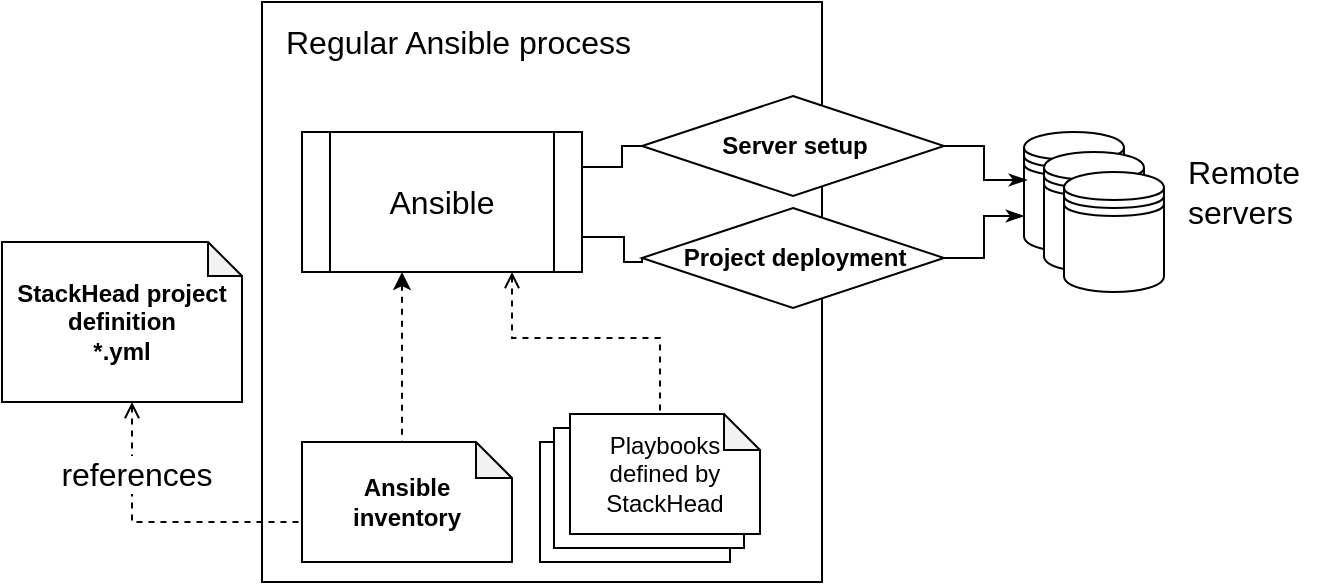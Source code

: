 <mxfile version="13.1.3" type="google"><diagram id="C5RBs43oDa-KdzZeNtuy" name="Page-1"><mxGraphModel dx="1350" dy="707" grid="1" gridSize="10" guides="1" tooltips="1" connect="1" arrows="1" fold="1" page="1" pageScale="1" pageWidth="827" pageHeight="1169" math="0" shadow="0"><root><mxCell id="WIyWlLk6GJQsqaUBKTNV-0"/><mxCell id="WIyWlLk6GJQsqaUBKTNV-1" parent="WIyWlLk6GJQsqaUBKTNV-0"/><mxCell id="EbcU9scMZbMR8u7-r8Ou-24" value="" style="rounded=0;whiteSpace=wrap;html=1;fontSize=16;align=left;" vertex="1" parent="WIyWlLk6GJQsqaUBKTNV-1"><mxGeometry x="159" y="210" width="280" height="290" as="geometry"/></mxCell><mxCell id="EbcU9scMZbMR8u7-r8Ou-22" style="edgeStyle=orthogonalEdgeStyle;rounded=0;orthogonalLoop=1;jettySize=auto;html=1;startArrow=open;startFill=0;endArrow=none;endFill=0;fontSize=16;dashed=1;exitX=0;exitY=0;exitDx=65;exitDy=80;exitPerimeter=0;" edge="1" parent="WIyWlLk6GJQsqaUBKTNV-1" source="EbcU9scMZbMR8u7-r8Ou-2" target="EbcU9scMZbMR8u7-r8Ou-4"><mxGeometry relative="1" as="geometry"><Array as="points"><mxPoint x="94" y="470"/></Array></mxGeometry></mxCell><mxCell id="EbcU9scMZbMR8u7-r8Ou-31" value="references" style="edgeLabel;html=1;align=center;verticalAlign=middle;resizable=0;points=[];fontSize=16;" vertex="1" connectable="0" parent="EbcU9scMZbMR8u7-r8Ou-22"><mxGeometry x="-0.41" y="20" relative="1" as="geometry"><mxPoint x="-18" y="-7" as="offset"/></mxGeometry></mxCell><mxCell id="EbcU9scMZbMR8u7-r8Ou-2" value="StackHead project definition&lt;br&gt;*.yml" style="shape=note;whiteSpace=wrap;html=1;backgroundOutline=1;darkOpacity=0.05;fontFamily=Helvetica;fontSize=12;fontColor=#000000;align=center;strokeColor=#000000;fillColor=#ffffff;size=17;fontStyle=1" vertex="1" parent="WIyWlLk6GJQsqaUBKTNV-1"><mxGeometry x="29" y="330" width="120" height="80" as="geometry"/></mxCell><mxCell id="EbcU9scMZbMR8u7-r8Ou-18" style="edgeStyle=orthogonalEdgeStyle;rounded=0;orthogonalLoop=1;jettySize=auto;html=1;entryX=0;entryY=0;entryDx=55;entryDy=0;entryPerimeter=0;fontSize=16;dashed=1;startArrow=classic;startFill=1;endArrow=none;endFill=0;" edge="1" parent="WIyWlLk6GJQsqaUBKTNV-1" source="EbcU9scMZbMR8u7-r8Ou-3"><mxGeometry relative="1" as="geometry"><mxPoint x="249" y="435" as="targetPoint"/><Array as="points"><mxPoint x="229" y="435"/></Array></mxGeometry></mxCell><mxCell id="EbcU9scMZbMR8u7-r8Ou-36" style="edgeStyle=orthogonalEdgeStyle;rounded=0;orthogonalLoop=1;jettySize=auto;html=1;entryX=0;entryY=0;entryDx=38.5;entryDy=0;entryPerimeter=0;dashed=1;startArrow=open;startFill=0;endArrow=none;endFill=0;fontSize=12;exitX=0.75;exitY=1;exitDx=0;exitDy=0;" edge="1" parent="WIyWlLk6GJQsqaUBKTNV-1" source="EbcU9scMZbMR8u7-r8Ou-3" target="EbcU9scMZbMR8u7-r8Ou-51"><mxGeometry relative="1" as="geometry"><Array as="points"><mxPoint x="284" y="378"/><mxPoint x="358" y="378"/><mxPoint x="358" y="416"/></Array></mxGeometry></mxCell><mxCell id="EbcU9scMZbMR8u7-r8Ou-42" style="edgeStyle=orthogonalEdgeStyle;rounded=0;orthogonalLoop=1;jettySize=auto;html=1;entryX=0;entryY=0.7;entryDx=0;entryDy=0;startArrow=none;startFill=0;endArrow=classicThin;endFill=1;fontSize=12;exitX=1;exitY=0.5;exitDx=0;exitDy=0;" edge="1" parent="WIyWlLk6GJQsqaUBKTNV-1" source="EbcU9scMZbMR8u7-r8Ou-56" target="EbcU9scMZbMR8u7-r8Ou-8"><mxGeometry relative="1" as="geometry"><mxPoint x="619" y="345" as="sourcePoint"/><Array as="points"><mxPoint x="520" y="338"/><mxPoint x="520" y="317"/></Array></mxGeometry></mxCell><mxCell id="EbcU9scMZbMR8u7-r8Ou-55" style="edgeStyle=orthogonalEdgeStyle;rounded=0;orthogonalLoop=1;jettySize=auto;html=1;entryX=0;entryY=0.5;entryDx=0;entryDy=0;startArrow=none;startFill=0;endArrow=none;endFill=0;fontSize=12;exitX=1;exitY=0.25;exitDx=0;exitDy=0;" edge="1" parent="WIyWlLk6GJQsqaUBKTNV-1" source="EbcU9scMZbMR8u7-r8Ou-3" target="EbcU9scMZbMR8u7-r8Ou-53"><mxGeometry relative="1" as="geometry"><Array as="points"><mxPoint x="339" y="293"/><mxPoint x="339" y="282"/></Array></mxGeometry></mxCell><mxCell id="EbcU9scMZbMR8u7-r8Ou-3" value="Ansible" style="shape=process;whiteSpace=wrap;html=1;backgroundOutline=1;fontFamily=Helvetica;fontSize=16;fontColor=#000000;align=center;strokeColor=#000000;fillColor=#ffffff;" vertex="1" parent="WIyWlLk6GJQsqaUBKTNV-1"><mxGeometry x="179" y="275" width="140" height="70" as="geometry"/></mxCell><mxCell id="EbcU9scMZbMR8u7-r8Ou-4" value="Ansible&lt;br&gt;inventory" style="shape=note;whiteSpace=wrap;html=1;backgroundOutline=1;darkOpacity=0.05;fontFamily=Helvetica;fontSize=12;fontColor=#000000;align=center;strokeColor=#000000;fillColor=#ffffff;size=18;fontStyle=1" vertex="1" parent="WIyWlLk6GJQsqaUBKTNV-1"><mxGeometry x="179" y="430" width="105" height="60" as="geometry"/></mxCell><mxCell id="EbcU9scMZbMR8u7-r8Ou-8" value="" style="shape=datastore;whiteSpace=wrap;html=1;fontSize=16;" vertex="1" parent="WIyWlLk6GJQsqaUBKTNV-1"><mxGeometry x="540" y="275" width="50" height="60" as="geometry"/></mxCell><mxCell id="EbcU9scMZbMR8u7-r8Ou-13" value="Remote servers" style="text;html=1;strokeColor=none;fillColor=none;align=left;verticalAlign=middle;whiteSpace=wrap;rounded=0;fontSize=16;" vertex="1" parent="WIyWlLk6GJQsqaUBKTNV-1"><mxGeometry x="620" y="295" width="70" height="20" as="geometry"/></mxCell><mxCell id="EbcU9scMZbMR8u7-r8Ou-25" value="Regular Ansible process" style="text;html=1;strokeColor=none;fillColor=none;align=left;verticalAlign=middle;whiteSpace=wrap;rounded=0;fontSize=16;" vertex="1" parent="WIyWlLk6GJQsqaUBKTNV-1"><mxGeometry x="169" y="220" width="190" height="20" as="geometry"/></mxCell><mxCell id="EbcU9scMZbMR8u7-r8Ou-33" value="Playbooks defined by StackHead" style="shape=note;whiteSpace=wrap;html=1;backgroundOutline=1;darkOpacity=0.05;fontFamily=Helvetica;fontSize=12;fontColor=#000000;align=center;strokeColor=#000000;fillColor=#ffffff;size=18;" vertex="1" parent="WIyWlLk6GJQsqaUBKTNV-1"><mxGeometry x="298" y="430" width="95" height="60" as="geometry"/></mxCell><mxCell id="EbcU9scMZbMR8u7-r8Ou-43" value="" style="shape=datastore;whiteSpace=wrap;html=1;fontSize=16;" vertex="1" parent="WIyWlLk6GJQsqaUBKTNV-1"><mxGeometry x="550" y="285" width="50" height="60" as="geometry"/></mxCell><mxCell id="EbcU9scMZbMR8u7-r8Ou-44" value="" style="shape=datastore;whiteSpace=wrap;html=1;fontSize=16;" vertex="1" parent="WIyWlLk6GJQsqaUBKTNV-1"><mxGeometry x="560" y="295" width="50" height="60" as="geometry"/></mxCell><mxCell id="EbcU9scMZbMR8u7-r8Ou-46" style="edgeStyle=orthogonalEdgeStyle;rounded=0;orthogonalLoop=1;jettySize=auto;html=1;entryX=0;entryY=0.5;entryDx=0;entryDy=0;startArrow=none;startFill=0;endArrow=none;endFill=0;fontSize=12;exitX=1;exitY=0.75;exitDx=0;exitDy=0;" edge="1" parent="WIyWlLk6GJQsqaUBKTNV-1" source="EbcU9scMZbMR8u7-r8Ou-3" target="EbcU9scMZbMR8u7-r8Ou-56"><mxGeometry relative="1" as="geometry"><mxPoint x="319" y="360" as="sourcePoint"/><mxPoint x="349" y="345" as="targetPoint"/><Array as="points"><mxPoint x="340" y="328"/><mxPoint x="340" y="340"/></Array></mxGeometry></mxCell><mxCell id="EbcU9scMZbMR8u7-r8Ou-49" value="Playbooks defined by StackHead" style="shape=note;whiteSpace=wrap;html=1;backgroundOutline=1;darkOpacity=0.05;fontFamily=Helvetica;fontSize=12;fontColor=#000000;align=center;strokeColor=#000000;fillColor=#ffffff;size=18;" vertex="1" parent="WIyWlLk6GJQsqaUBKTNV-1"><mxGeometry x="305" y="423" width="95" height="60" as="geometry"/></mxCell><mxCell id="EbcU9scMZbMR8u7-r8Ou-51" value="Playbooks defined by StackHead" style="shape=note;whiteSpace=wrap;html=1;backgroundOutline=1;darkOpacity=0.05;fontFamily=Helvetica;fontSize=12;fontColor=#000000;align=center;strokeColor=#000000;fillColor=#ffffff;size=18;" vertex="1" parent="WIyWlLk6GJQsqaUBKTNV-1"><mxGeometry x="313" y="416" width="95" height="60" as="geometry"/></mxCell><mxCell id="EbcU9scMZbMR8u7-r8Ou-54" style="edgeStyle=orthogonalEdgeStyle;rounded=0;orthogonalLoop=1;jettySize=auto;html=1;entryX=0.03;entryY=0.408;entryDx=0;entryDy=0;startArrow=none;startFill=0;endArrow=classicThin;endFill=1;fontSize=12;exitX=1;exitY=0.5;exitDx=0;exitDy=0;entryPerimeter=0;" edge="1" parent="WIyWlLk6GJQsqaUBKTNV-1" source="EbcU9scMZbMR8u7-r8Ou-53" target="EbcU9scMZbMR8u7-r8Ou-8"><mxGeometry relative="1" as="geometry"><Array as="points"><mxPoint x="520" y="282"/><mxPoint x="520" y="299"/><mxPoint x="542" y="299"/></Array></mxGeometry></mxCell><mxCell id="EbcU9scMZbMR8u7-r8Ou-53" value="Server setup" style="rhombus;html=1;fontSize=12;align=center;spacing=2;fontStyle=1" vertex="1" parent="WIyWlLk6GJQsqaUBKTNV-1"><mxGeometry x="349" y="257" width="151" height="50" as="geometry"/></mxCell><mxCell id="EbcU9scMZbMR8u7-r8Ou-56" value="Project deployment" style="rhombus;html=1;fontSize=12;align=center;spacing=2;fontStyle=1" vertex="1" parent="WIyWlLk6GJQsqaUBKTNV-1"><mxGeometry x="349" y="313" width="151" height="50" as="geometry"/></mxCell></root></mxGraphModel></diagram></mxfile>